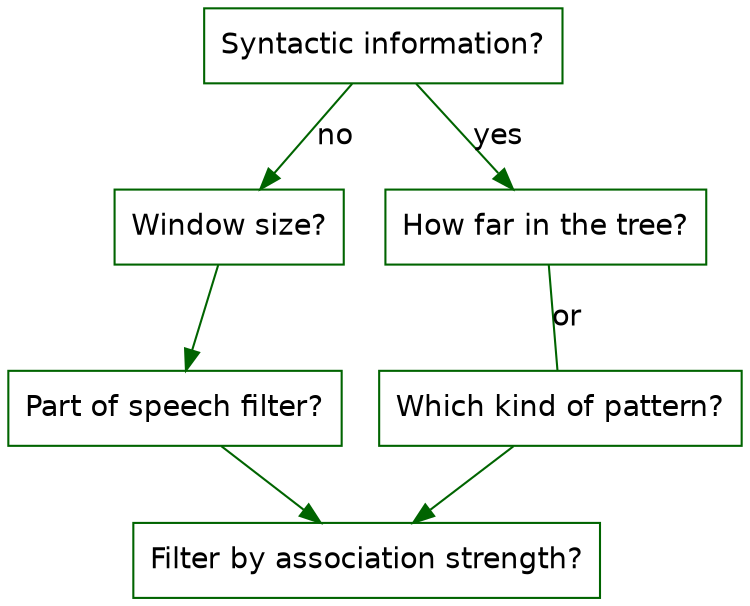 digraph {
  
  graph [layout = dot]
  
  node [
    shape = rectangle,
    color = darkgreen,
    fontname = Helvetica
    ]
    
  a [label = "Syntactic information?"]
  b [label = "Window size?"]
  b2 [label = "Part of speech filter?"]
  c [label = "How far in the tree?"]
  c2 [label = "Which kind of pattern?"]
  d [label = "Filter by association strength?"]
  
  edge [
    color = darkgreen,
    fontname = Helvetica
    ]
  a -> b [label = "no"]
  b -> b2
  a -> c [label = "yes"]
  c -> c2 [arrowhead = none, label = "or"]
  b2 -> d
  c2 -> d
}